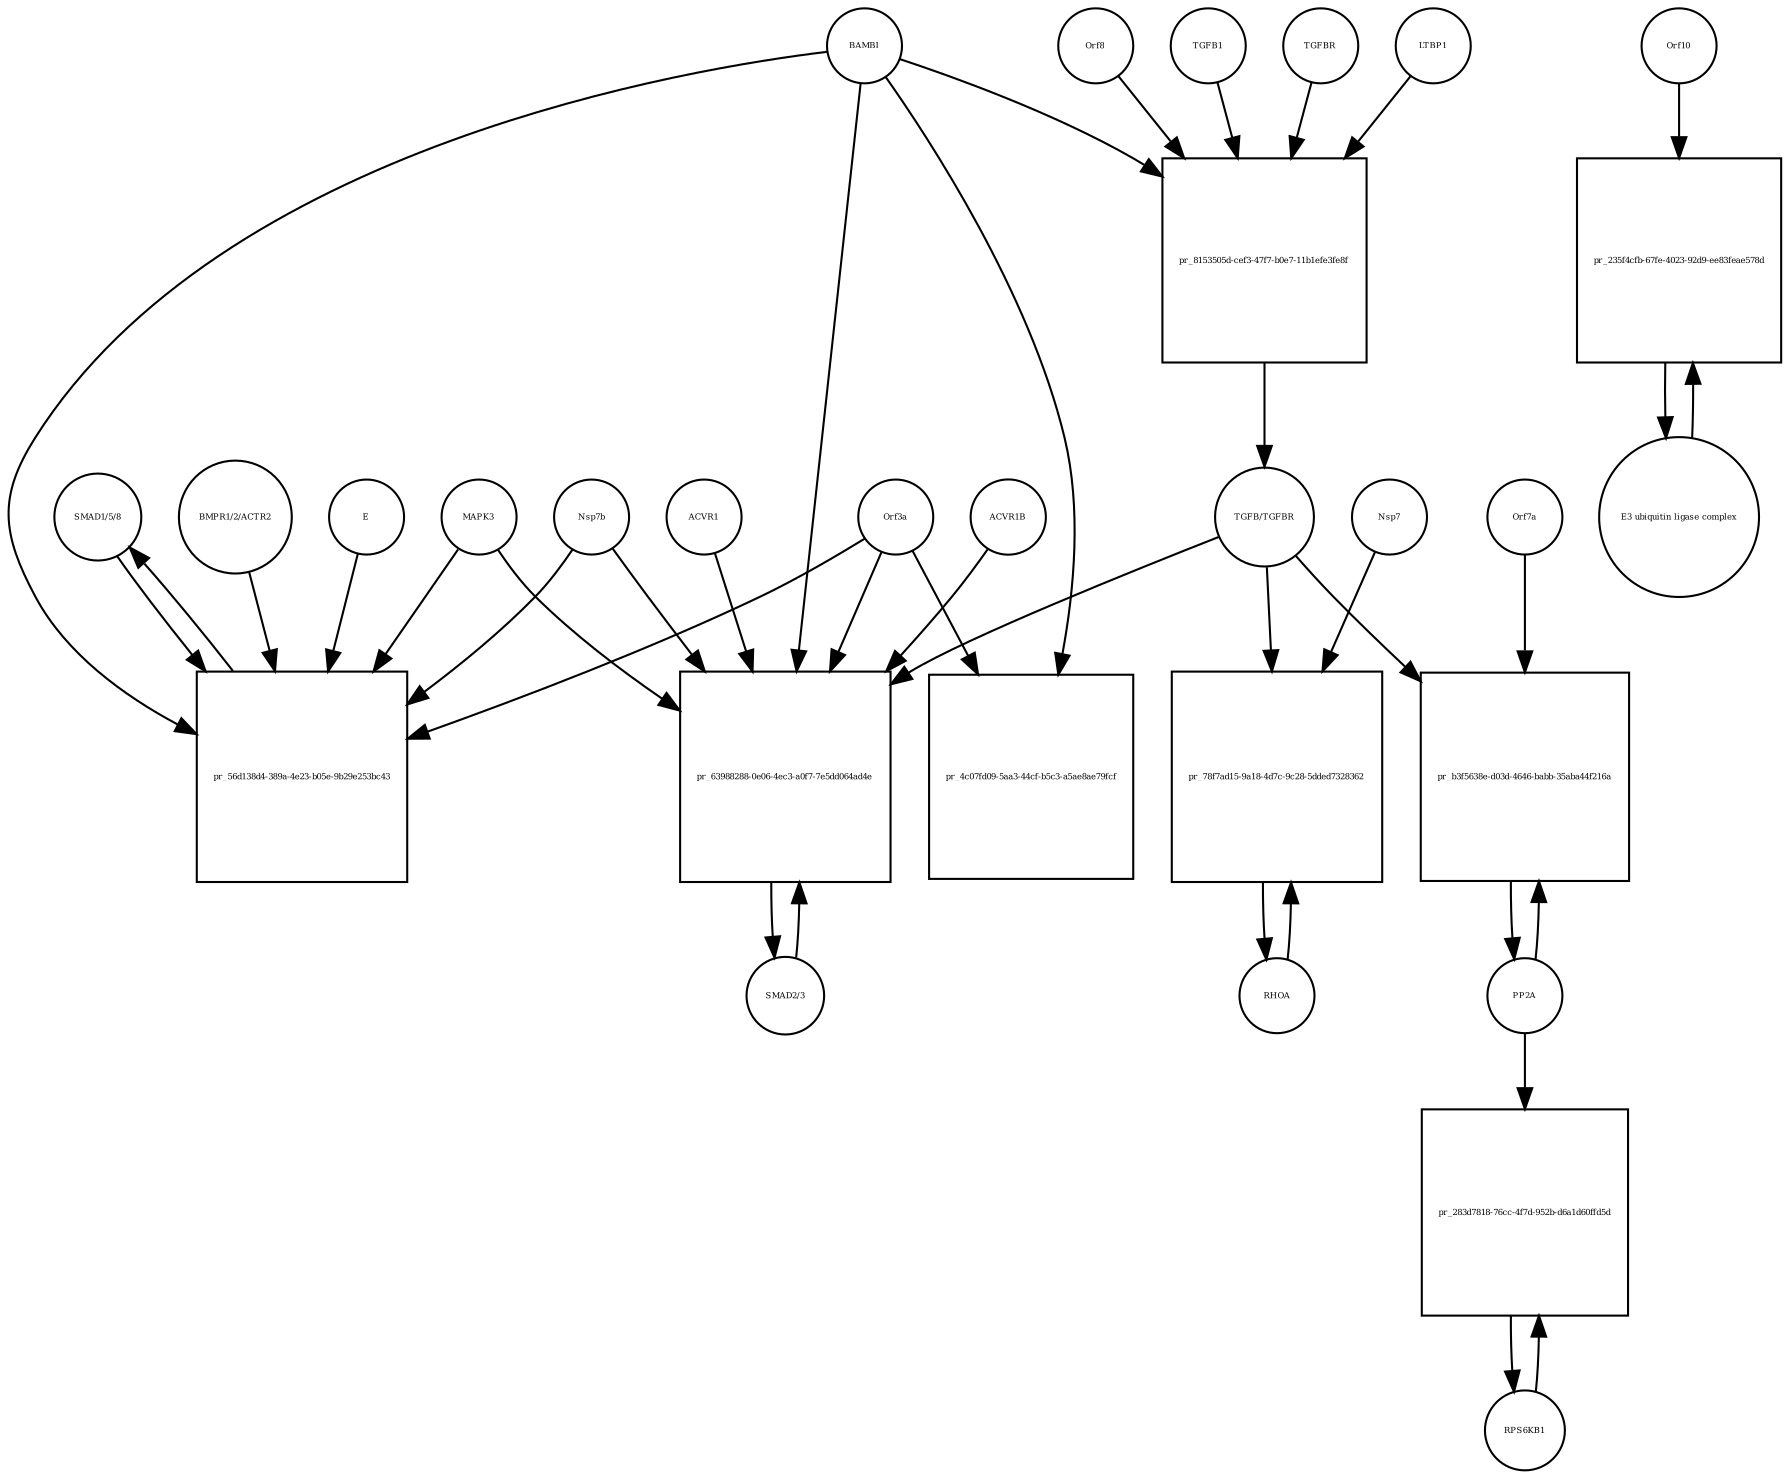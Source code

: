 strict digraph  {
"SMAD1/5/8" [annotation="", bipartite=0, cls=complex, fontsize=4, label="SMAD1/5/8", shape=circle];
"pr_56d138d4-389a-4e23-b05e-9b29e253bc43" [annotation="", bipartite=1, cls=process, fontsize=4, label="pr_56d138d4-389a-4e23-b05e-9b29e253bc43", shape=square];
BAMBI [annotation="", bipartite=0, cls=macromolecule, fontsize=4, label=BAMBI, shape=circle];
"BMPR1/2/ACTR2" [annotation="", bipartite=0, cls=complex, fontsize=4, label="BMPR1/2/ACTR2", shape=circle];
MAPK3 [annotation="", bipartite=0, cls=macromolecule, fontsize=4, label=MAPK3, shape=circle];
Orf3a [annotation=urn_miriam_uniprot_P59632, bipartite=0, cls=macromolecule, fontsize=4, label=Orf3a, shape=circle];
Nsp7b [annotation=urn_miriam_uniprot_Q7TFA1, bipartite=0, cls=macromolecule, fontsize=4, label=Nsp7b, shape=circle];
E [annotation=urn_miriam_uniprot_P59637, bipartite=0, cls=macromolecule, fontsize=4, label=E, shape=circle];
"SMAD2/3" [annotation="", bipartite=0, cls=complex, fontsize=4, label="SMAD2/3", shape=circle];
"pr_63988288-0e06-4ec3-a0f7-7e5dd064ad4e" [annotation="", bipartite=1, cls=process, fontsize=4, label="pr_63988288-0e06-4ec3-a0f7-7e5dd064ad4e", shape=square];
"TGFB/TGFBR" [annotation="", bipartite=0, cls=complex, fontsize=4, label="TGFB/TGFBR", shape=circle];
ACVR1 [annotation="", bipartite=0, cls=macromolecule, fontsize=4, label=ACVR1, shape=circle];
ACVR1B [annotation="", bipartite=0, cls=macromolecule, fontsize=4, label=ACVR1B, shape=circle];
RHOA [annotation="", bipartite=0, cls=macromolecule, fontsize=4, label=RHOA, shape=circle];
"pr_78f7ad15-9a18-4d7c-9c28-5dded7328362" [annotation="", bipartite=1, cls=process, fontsize=4, label="pr_78f7ad15-9a18-4d7c-9c28-5dded7328362", shape=square];
Nsp7 [annotation=urn_miriam_uniprot_Q7TFA1, bipartite=0, cls=macromolecule, fontsize=4, label=Nsp7, shape=circle];
PP2A [annotation="", bipartite=0, cls=complex, fontsize=4, label=PP2A, shape=circle];
"pr_b3f5638e-d03d-4646-babb-35aba44f216a" [annotation="", bipartite=1, cls=process, fontsize=4, label="pr_b3f5638e-d03d-4646-babb-35aba44f216a", shape=square];
Orf7a [annotation=urn_miriam_uniprot_P59635, bipartite=0, cls=macromolecule, fontsize=4, label=Orf7a, shape=circle];
RPS6KB1 [annotation="", bipartite=0, cls=macromolecule, fontsize=4, label=RPS6KB1, shape=circle];
"pr_283d7818-76cc-4f7d-952b-d6a1d60ffd5d" [annotation="", bipartite=1, cls=process, fontsize=4, label="pr_283d7818-76cc-4f7d-952b-d6a1d60ffd5d", shape=square];
"pr_4c07fd09-5aa3-44cf-b5c3-a5ae8ae79fcf" [annotation="", bipartite=1, cls=process, fontsize=4, label="pr_4c07fd09-5aa3-44cf-b5c3-a5ae8ae79fcf", shape=square];
TGFB1 [annotation="", bipartite=0, cls=macromolecule, fontsize=4, label=TGFB1, shape=circle];
"pr_8153505d-cef3-47f7-b0e7-11b1efe3fe8f" [annotation="", bipartite=1, cls=process, fontsize=4, label="pr_8153505d-cef3-47f7-b0e7-11b1efe3fe8f", shape=square];
TGFBR [annotation="", bipartite=0, cls=complex, fontsize=4, label=TGFBR, shape=circle];
LTBP1 [annotation="", bipartite=0, cls=macromolecule, fontsize=4, label=LTBP1, shape=circle];
Orf8 [annotation="urn_miriam_uniprot_Q80H93|urn_miriam_uniprot_Q7TFA0", bipartite=0, cls=macromolecule, fontsize=4, label=Orf8, shape=circle];
Orf10 [annotation=urn_miriam_ncbiprotein_BCD58762, bipartite=0, cls=macromolecule, fontsize=4, label=Orf10, shape=circle];
"pr_235f4cfb-67fe-4023-92d9-ee83feae578d" [annotation="", bipartite=1, cls=process, fontsize=4, label="pr_235f4cfb-67fe-4023-92d9-ee83feae578d", shape=square];
"E3 ubiquitin ligase complex" [annotation="", bipartite=0, cls=complex, fontsize=4, label="E3 ubiquitin ligase complex", shape=circle];
"SMAD1/5/8" -> "pr_56d138d4-389a-4e23-b05e-9b29e253bc43"  [annotation="", interaction_type=consumption];
"pr_56d138d4-389a-4e23-b05e-9b29e253bc43" -> "SMAD1/5/8"  [annotation="", interaction_type=production];
BAMBI -> "pr_56d138d4-389a-4e23-b05e-9b29e253bc43"  [annotation="urn_miriam_doi_10.1101%2F2020.06.17.156455", interaction_type=inhibition];
BAMBI -> "pr_63988288-0e06-4ec3-a0f7-7e5dd064ad4e"  [annotation="urn_miriam_doi_10.1101%2F2020.06.17.156455", interaction_type=inhibition];
BAMBI -> "pr_4c07fd09-5aa3-44cf-b5c3-a5ae8ae79fcf"  [annotation="", interaction_type=consumption];
BAMBI -> "pr_8153505d-cef3-47f7-b0e7-11b1efe3fe8f"  [annotation="urn_miriam_doi_10.1101%2F2020.06.17.156455", interaction_type=inhibition];
"BMPR1/2/ACTR2" -> "pr_56d138d4-389a-4e23-b05e-9b29e253bc43"  [annotation="urn_miriam_doi_10.1101%2F2020.06.17.156455", interaction_type=catalysis];
MAPK3 -> "pr_56d138d4-389a-4e23-b05e-9b29e253bc43"  [annotation="urn_miriam_doi_10.1101%2F2020.06.17.156455", interaction_type=inhibition];
MAPK3 -> "pr_63988288-0e06-4ec3-a0f7-7e5dd064ad4e"  [annotation="urn_miriam_doi_10.1101%2F2020.06.17.156455", interaction_type=inhibition];
Orf3a -> "pr_56d138d4-389a-4e23-b05e-9b29e253bc43"  [annotation="urn_miriam_doi_10.1101%2F2020.06.17.156455", interaction_type=stimulation];
Orf3a -> "pr_63988288-0e06-4ec3-a0f7-7e5dd064ad4e"  [annotation="urn_miriam_doi_10.1101%2F2020.06.17.156455", interaction_type=stimulation];
Orf3a -> "pr_4c07fd09-5aa3-44cf-b5c3-a5ae8ae79fcf"  [annotation="urn_miriam_doi_10.1101%2F2020.06.17.156455", interaction_type=stimulation];
Nsp7b -> "pr_56d138d4-389a-4e23-b05e-9b29e253bc43"  [annotation="urn_miriam_doi_10.1101%2F2020.06.17.156455", interaction_type=stimulation];
Nsp7b -> "pr_63988288-0e06-4ec3-a0f7-7e5dd064ad4e"  [annotation="urn_miriam_doi_10.1101%2F2020.06.17.156455", interaction_type=stimulation];
E -> "pr_56d138d4-389a-4e23-b05e-9b29e253bc43"  [annotation="urn_miriam_doi_10.1101%2F2020.06.17.156455", interaction_type=stimulation];
"SMAD2/3" -> "pr_63988288-0e06-4ec3-a0f7-7e5dd064ad4e"  [annotation="", interaction_type=consumption];
"pr_63988288-0e06-4ec3-a0f7-7e5dd064ad4e" -> "SMAD2/3"  [annotation="", interaction_type=production];
"TGFB/TGFBR" -> "pr_63988288-0e06-4ec3-a0f7-7e5dd064ad4e"  [annotation="urn_miriam_doi_10.1101%2F2020.06.17.156455", interaction_type=stimulation];
"TGFB/TGFBR" -> "pr_78f7ad15-9a18-4d7c-9c28-5dded7328362"  [annotation="urn_miriam_doi_10.1101%2F2020.06.17.156455", interaction_type=stimulation];
"TGFB/TGFBR" -> "pr_b3f5638e-d03d-4646-babb-35aba44f216a"  [annotation="urn_miriam_doi_10.1101%2F2020.03.31.019216", interaction_type=stimulation];
ACVR1 -> "pr_63988288-0e06-4ec3-a0f7-7e5dd064ad4e"  [annotation="urn_miriam_doi_10.1101%2F2020.06.17.156455", interaction_type=catalysis];
ACVR1B -> "pr_63988288-0e06-4ec3-a0f7-7e5dd064ad4e"  [annotation="urn_miriam_doi_10.1101%2F2020.06.17.156455", interaction_type=catalysis];
RHOA -> "pr_78f7ad15-9a18-4d7c-9c28-5dded7328362"  [annotation="", interaction_type=consumption];
"pr_78f7ad15-9a18-4d7c-9c28-5dded7328362" -> RHOA  [annotation="", interaction_type=production];
Nsp7 -> "pr_78f7ad15-9a18-4d7c-9c28-5dded7328362"  [annotation="urn_miriam_doi_10.1101%2F2020.06.17.156455", interaction_type=stimulation];
PP2A -> "pr_b3f5638e-d03d-4646-babb-35aba44f216a"  [annotation="", interaction_type=consumption];
PP2A -> "pr_283d7818-76cc-4f7d-952b-d6a1d60ffd5d"  [annotation="", interaction_type=catalysis];
"pr_b3f5638e-d03d-4646-babb-35aba44f216a" -> PP2A  [annotation="", interaction_type=production];
Orf7a -> "pr_b3f5638e-d03d-4646-babb-35aba44f216a"  [annotation="urn_miriam_doi_10.1101%2F2020.03.31.019216", interaction_type=stimulation];
RPS6KB1 -> "pr_283d7818-76cc-4f7d-952b-d6a1d60ffd5d"  [annotation="", interaction_type=consumption];
"pr_283d7818-76cc-4f7d-952b-d6a1d60ffd5d" -> RPS6KB1  [annotation="", interaction_type=production];
TGFB1 -> "pr_8153505d-cef3-47f7-b0e7-11b1efe3fe8f"  [annotation="", interaction_type=consumption];
"pr_8153505d-cef3-47f7-b0e7-11b1efe3fe8f" -> "TGFB/TGFBR"  [annotation="", interaction_type=production];
TGFBR -> "pr_8153505d-cef3-47f7-b0e7-11b1efe3fe8f"  [annotation="", interaction_type=consumption];
LTBP1 -> "pr_8153505d-cef3-47f7-b0e7-11b1efe3fe8f"  [annotation="urn_miriam_doi_10.1101%2F2020.06.17.156455", interaction_type=inhibition];
Orf8 -> "pr_8153505d-cef3-47f7-b0e7-11b1efe3fe8f"  [annotation="urn_miriam_doi_10.1101%2F2020.06.17.156455", interaction_type=stimulation];
Orf10 -> "pr_235f4cfb-67fe-4023-92d9-ee83feae578d"  [annotation="", interaction_type=consumption];
"pr_235f4cfb-67fe-4023-92d9-ee83feae578d" -> "E3 ubiquitin ligase complex"  [annotation="", interaction_type=production];
"E3 ubiquitin ligase complex" -> "pr_235f4cfb-67fe-4023-92d9-ee83feae578d"  [annotation="", interaction_type=consumption];
}
